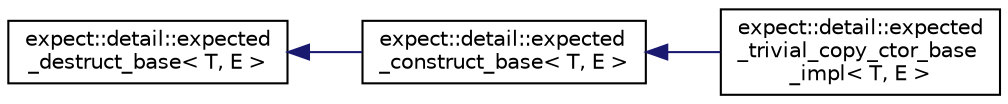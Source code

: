 digraph "Graphical Class Hierarchy"
{
  edge [fontname="Helvetica",fontsize="10",labelfontname="Helvetica",labelfontsize="10"];
  node [fontname="Helvetica",fontsize="10",shape=record];
  rankdir="LR";
  Node0 [label="expect::detail::expected\l_destruct_base\< T, E \>",height=0.2,width=0.4,color="black", fillcolor="white", style="filled",URL="$d4/d8f/structexpect_1_1detail_1_1expected__destruct__base.html"];
  Node0 -> Node1 [dir="back",color="midnightblue",fontsize="10",style="solid",fontname="Helvetica"];
  Node1 [label="expect::detail::expected\l_construct_base\< T, E \>",height=0.2,width=0.4,color="black", fillcolor="white", style="filled",URL="$de/de7/structexpect_1_1detail_1_1expected__construct__base.html",tooltip="Base class of assignment to enable construction and assignment. "];
  Node1 -> Node2 [dir="back",color="midnightblue",fontsize="10",style="solid",fontname="Helvetica"];
  Node2 [label="expect::detail::expected\l_trivial_copy_ctor_base\l_impl\< T, E \>",height=0.2,width=0.4,color="black", fillcolor="white", style="filled",URL="$d0/df5/structexpect_1_1detail_1_1expected__trivial__copy__ctor__base__impl.html"];
}
